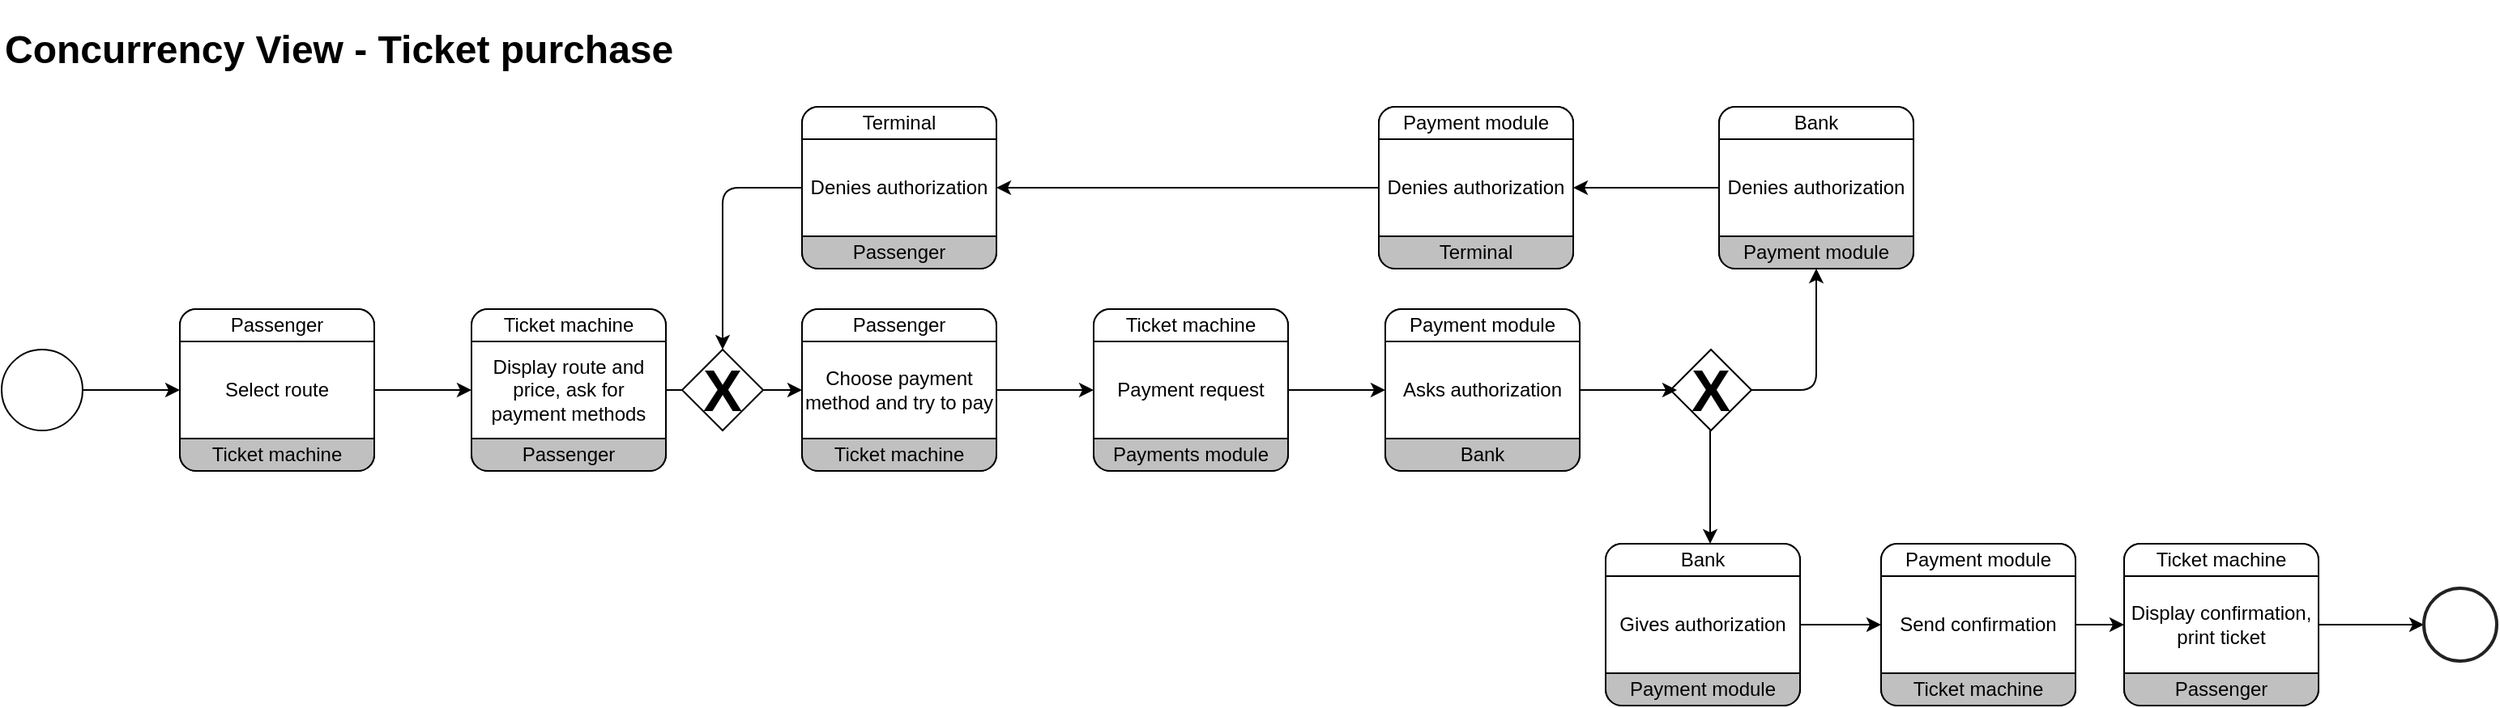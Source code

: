 <mxfile>
    <diagram id="ZQF833xw1EoGUe7-4v3m" name="Page-1">
        <mxGraphModel dx="1774" dy="801" grid="1" gridSize="10" guides="1" tooltips="1" connect="1" arrows="1" fold="1" page="1" pageScale="1" pageWidth="850" pageHeight="1100" math="0" shadow="0">
            <root>
                <mxCell id="0"/>
                <mxCell id="1" parent="0"/>
                <mxCell id="106" style="edgeStyle=none;html=1;exitX=1;exitY=0.5;exitDx=0;exitDy=0;entryX=0;entryY=0.5;entryDx=0;entryDy=0;fontSize=36;" parent="1" source="94" target="102" edge="1">
                    <mxGeometry relative="1" as="geometry"/>
                </mxCell>
                <mxCell id="94" value="" style="rounded=1;whiteSpace=wrap;html=1;container=1;collapsible=0;absoluteArcSize=1;arcSize=20;childLayout=stackLayout;horizontal=1;horizontalStack=0;resizeParent=1;resizeParentMax=0;resizeLast=0;" parent="1" vertex="1">
                    <mxGeometry x="140" y="195" width="120" height="100" as="geometry"/>
                </mxCell>
                <mxCell id="95" value="Passenger" style="whiteSpace=wrap;connectable=0;html=1;shape=mxgraph.basic.rect;size=10;rectStyle=rounded;bottomRightStyle=square;bottomLeftStyle=square;part=1;" parent="94" vertex="1">
                    <mxGeometry width="120" height="20" as="geometry"/>
                </mxCell>
                <mxCell id="96" value="Select route" style="shape=mxgraph.bpmn.task;part=1;taskMarker=abstract;connectable=0;whiteSpace=wrap;html=1;" parent="94" vertex="1">
                    <mxGeometry y="20" width="120" height="60" as="geometry"/>
                </mxCell>
                <mxCell id="97" value="Ticket machine" style="whiteSpace=wrap;connectable=0;html=1;shape=mxgraph.basic.rect;size=10;rectStyle=rounded;topRightStyle=square;topLeftStyle=square;fillColor=#C0C0C0;part=1;" parent="94" vertex="1">
                    <mxGeometry y="80" width="120" height="20" as="geometry"/>
                </mxCell>
                <mxCell id="127" style="edgeStyle=orthogonalEdgeStyle;html=1;exitX=1;exitY=0.5;exitDx=0;exitDy=0;entryX=0.5;entryY=1;entryDx=0;entryDy=0;fontSize=36;" parent="1" source="98" target="123" edge="1">
                    <mxGeometry relative="1" as="geometry"/>
                </mxCell>
                <mxCell id="132" style="edgeStyle=orthogonalEdgeStyle;html=1;exitX=0.5;exitY=1;exitDx=0;exitDy=0;fontSize=36;" parent="1" edge="1">
                    <mxGeometry relative="1" as="geometry">
                        <mxPoint x="1084.5" y="270" as="sourcePoint"/>
                        <mxPoint x="1084.5" y="340" as="targetPoint"/>
                        <Array as="points">
                            <mxPoint x="1084.5" y="300"/>
                            <mxPoint x="1084.5" y="300"/>
                        </Array>
                    </mxGeometry>
                </mxCell>
                <mxCell id="98" value="&lt;font style=&quot;font-size: 36px;&quot;&gt;&lt;b style=&quot;&quot;&gt;X&lt;/b&gt;&lt;/font&gt;" style="rhombus;whiteSpace=wrap;html=1;" parent="1" vertex="1">
                    <mxGeometry x="1060" y="220" width="50" height="50" as="geometry"/>
                </mxCell>
                <mxCell id="100" style="edgeStyle=none;html=1;exitX=1;exitY=0.5;exitDx=0;exitDy=0;entryX=0;entryY=0.5;entryDx=0;entryDy=0;fontSize=36;" parent="1" source="99" target="94" edge="1">
                    <mxGeometry relative="1" as="geometry"/>
                </mxCell>
                <mxCell id="99" value="" style="ellipse;whiteSpace=wrap;html=1;aspect=fixed;fontSize=36;" parent="1" vertex="1">
                    <mxGeometry x="30" y="220" width="50" height="50" as="geometry"/>
                </mxCell>
                <mxCell id="111" style="edgeStyle=none;html=1;exitX=1;exitY=0.5;exitDx=0;exitDy=0;entryX=0;entryY=0.5;entryDx=0;entryDy=0;fontSize=36;" parent="1" source="102" target="107" edge="1">
                    <mxGeometry relative="1" as="geometry"/>
                </mxCell>
                <mxCell id="102" value="" style="rounded=1;whiteSpace=wrap;html=1;container=1;collapsible=0;absoluteArcSize=1;arcSize=20;childLayout=stackLayout;horizontal=1;horizontalStack=0;resizeParent=1;resizeParentMax=0;resizeLast=0;" parent="1" vertex="1">
                    <mxGeometry x="320" y="195" width="120" height="100" as="geometry"/>
                </mxCell>
                <mxCell id="103" value="Ticket machine" style="whiteSpace=wrap;connectable=0;html=1;shape=mxgraph.basic.rect;size=10;rectStyle=rounded;bottomRightStyle=square;bottomLeftStyle=square;part=1;" parent="102" vertex="1">
                    <mxGeometry width="120" height="20" as="geometry"/>
                </mxCell>
                <mxCell id="104" value="Display route and price, ask for payment methods" style="shape=mxgraph.bpmn.task;part=1;taskMarker=abstract;connectable=0;whiteSpace=wrap;html=1;" parent="102" vertex="1">
                    <mxGeometry y="20" width="120" height="60" as="geometry"/>
                </mxCell>
                <mxCell id="105" value="Passenger" style="whiteSpace=wrap;connectable=0;html=1;shape=mxgraph.basic.rect;size=10;rectStyle=rounded;topRightStyle=square;topLeftStyle=square;fillColor=#C0C0C0;part=1;" parent="102" vertex="1">
                    <mxGeometry y="80" width="120" height="20" as="geometry"/>
                </mxCell>
                <mxCell id="107" value="" style="rounded=1;whiteSpace=wrap;html=1;container=1;collapsible=0;absoluteArcSize=1;arcSize=20;childLayout=stackLayout;horizontal=1;horizontalStack=0;resizeParent=1;resizeParentMax=0;resizeLast=0;" parent="1" vertex="1">
                    <mxGeometry x="524" y="195" width="120" height="100" as="geometry"/>
                </mxCell>
                <mxCell id="108" value="Passenger" style="whiteSpace=wrap;connectable=0;html=1;shape=mxgraph.basic.rect;size=10;rectStyle=rounded;bottomRightStyle=square;bottomLeftStyle=square;part=1;" parent="107" vertex="1">
                    <mxGeometry width="120" height="20" as="geometry"/>
                </mxCell>
                <mxCell id="109" value="Choose payment method and try to pay" style="shape=mxgraph.bpmn.task;part=1;taskMarker=abstract;connectable=0;whiteSpace=wrap;html=1;" parent="107" vertex="1">
                    <mxGeometry y="20" width="120" height="60" as="geometry"/>
                </mxCell>
                <mxCell id="110" value="Ticket machine" style="whiteSpace=wrap;connectable=0;html=1;shape=mxgraph.basic.rect;size=10;rectStyle=rounded;topRightStyle=square;topLeftStyle=square;fillColor=#C0C0C0;part=1;" parent="107" vertex="1">
                    <mxGeometry y="80" width="120" height="20" as="geometry"/>
                </mxCell>
                <mxCell id="112" style="edgeStyle=none;html=1;exitX=1;exitY=0.5;exitDx=0;exitDy=0;fontSize=36;" parent="1" source="107" edge="1">
                    <mxGeometry relative="1" as="geometry">
                        <mxPoint x="664" y="245" as="sourcePoint"/>
                        <mxPoint x="704" y="245" as="targetPoint"/>
                    </mxGeometry>
                </mxCell>
                <mxCell id="121" style="edgeStyle=none;html=1;exitX=1;exitY=0.5;exitDx=0;exitDy=0;fontSize=36;" parent="1" source="113" edge="1">
                    <mxGeometry relative="1" as="geometry">
                        <mxPoint x="884" y="245" as="targetPoint"/>
                    </mxGeometry>
                </mxCell>
                <mxCell id="113" value="" style="rounded=1;whiteSpace=wrap;html=1;container=1;collapsible=0;absoluteArcSize=1;arcSize=20;childLayout=stackLayout;horizontal=1;horizontalStack=0;resizeParent=1;resizeParentMax=0;resizeLast=0;" parent="1" vertex="1">
                    <mxGeometry x="704" y="195" width="120" height="100" as="geometry"/>
                </mxCell>
                <mxCell id="114" value="Ticket machine" style="whiteSpace=wrap;connectable=0;html=1;shape=mxgraph.basic.rect;size=10;rectStyle=rounded;bottomRightStyle=square;bottomLeftStyle=square;part=1;" parent="113" vertex="1">
                    <mxGeometry width="120" height="20" as="geometry"/>
                </mxCell>
                <mxCell id="115" value="Payment request" style="shape=mxgraph.bpmn.task;part=1;taskMarker=abstract;connectable=0;whiteSpace=wrap;html=1;" parent="113" vertex="1">
                    <mxGeometry y="20" width="120" height="60" as="geometry"/>
                </mxCell>
                <mxCell id="116" value="Payments module" style="whiteSpace=wrap;connectable=0;html=1;shape=mxgraph.basic.rect;size=10;rectStyle=rounded;topRightStyle=square;topLeftStyle=square;fillColor=#C0C0C0;part=1;" parent="113" vertex="1">
                    <mxGeometry y="80" width="120" height="20" as="geometry"/>
                </mxCell>
                <mxCell id="122" style="edgeStyle=none;html=1;exitX=1;exitY=0.5;exitDx=0;exitDy=0;entryX=0;entryY=0.5;entryDx=0;entryDy=0;fontSize=36;" parent="1" source="117" edge="1">
                    <mxGeometry relative="1" as="geometry">
                        <mxPoint x="1064" y="245" as="targetPoint"/>
                    </mxGeometry>
                </mxCell>
                <mxCell id="117" value="" style="rounded=1;whiteSpace=wrap;html=1;container=1;collapsible=0;absoluteArcSize=1;arcSize=20;childLayout=stackLayout;horizontal=1;horizontalStack=0;resizeParent=1;resizeParentMax=0;resizeLast=0;" parent="1" vertex="1">
                    <mxGeometry x="884" y="195" width="120" height="100" as="geometry"/>
                </mxCell>
                <mxCell id="118" value="Payment module" style="whiteSpace=wrap;connectable=0;html=1;shape=mxgraph.basic.rect;size=10;rectStyle=rounded;bottomRightStyle=square;bottomLeftStyle=square;part=1;" parent="117" vertex="1">
                    <mxGeometry width="120" height="20" as="geometry"/>
                </mxCell>
                <mxCell id="119" value="Asks authorization" style="shape=mxgraph.bpmn.task;part=1;taskMarker=abstract;connectable=0;whiteSpace=wrap;html=1;" parent="117" vertex="1">
                    <mxGeometry y="20" width="120" height="60" as="geometry"/>
                </mxCell>
                <mxCell id="120" value="Bank" style="whiteSpace=wrap;connectable=0;html=1;shape=mxgraph.basic.rect;size=10;rectStyle=rounded;topRightStyle=square;topLeftStyle=square;fillColor=#C0C0C0;part=1;" parent="117" vertex="1">
                    <mxGeometry y="80" width="120" height="20" as="geometry"/>
                </mxCell>
                <mxCell id="170" style="edgeStyle=orthogonalEdgeStyle;html=1;exitX=0;exitY=0.5;exitDx=0;exitDy=0;entryX=1;entryY=0.5;entryDx=0;entryDy=0;fontSize=36;" parent="1" source="123" target="161" edge="1">
                    <mxGeometry relative="1" as="geometry"/>
                </mxCell>
                <mxCell id="123" value="" style="rounded=1;whiteSpace=wrap;html=1;container=1;collapsible=0;absoluteArcSize=1;arcSize=20;childLayout=stackLayout;horizontal=1;horizontalStack=0;resizeParent=1;resizeParentMax=0;resizeLast=0;" parent="1" vertex="1">
                    <mxGeometry x="1090" y="70" width="120" height="100" as="geometry"/>
                </mxCell>
                <mxCell id="124" value="Bank" style="whiteSpace=wrap;connectable=0;html=1;shape=mxgraph.basic.rect;size=10;rectStyle=rounded;bottomRightStyle=square;bottomLeftStyle=square;part=1;" parent="123" vertex="1">
                    <mxGeometry width="120" height="20" as="geometry"/>
                </mxCell>
                <mxCell id="125" value="Denies authorization" style="shape=mxgraph.bpmn.task;part=1;taskMarker=abstract;connectable=0;whiteSpace=wrap;html=1;" parent="123" vertex="1">
                    <mxGeometry y="20" width="120" height="60" as="geometry"/>
                </mxCell>
                <mxCell id="126" value="Payment module" style="whiteSpace=wrap;connectable=0;html=1;shape=mxgraph.basic.rect;size=10;rectStyle=rounded;topRightStyle=square;topLeftStyle=square;fillColor=#C0C0C0;part=1;" parent="123" vertex="1">
                    <mxGeometry y="80" width="120" height="20" as="geometry"/>
                </mxCell>
                <mxCell id="149" style="edgeStyle=orthogonalEdgeStyle;html=1;exitX=1;exitY=0.5;exitDx=0;exitDy=0;entryX=0;entryY=0.5;entryDx=0;entryDy=0;fontSize=36;" parent="1" source="128" target="141" edge="1">
                    <mxGeometry relative="1" as="geometry">
                        <mxPoint x="1195" y="390" as="targetPoint"/>
                    </mxGeometry>
                </mxCell>
                <mxCell id="128" value="" style="rounded=1;whiteSpace=wrap;html=1;container=1;collapsible=0;absoluteArcSize=1;arcSize=20;childLayout=stackLayout;horizontal=1;horizontalStack=0;resizeParent=1;resizeParentMax=0;resizeLast=0;" parent="1" vertex="1">
                    <mxGeometry x="1020" y="340" width="120" height="100" as="geometry"/>
                </mxCell>
                <mxCell id="129" value="Bank" style="whiteSpace=wrap;connectable=0;html=1;shape=mxgraph.basic.rect;size=10;rectStyle=rounded;bottomRightStyle=square;bottomLeftStyle=square;part=1;" parent="128" vertex="1">
                    <mxGeometry width="120" height="20" as="geometry"/>
                </mxCell>
                <mxCell id="130" value="Gives authorization" style="shape=mxgraph.bpmn.task;part=1;taskMarker=abstract;connectable=0;whiteSpace=wrap;html=1;" parent="128" vertex="1">
                    <mxGeometry y="20" width="120" height="60" as="geometry"/>
                </mxCell>
                <mxCell id="131" value="Payment module" style="whiteSpace=wrap;connectable=0;html=1;shape=mxgraph.basic.rect;size=10;rectStyle=rounded;topRightStyle=square;topLeftStyle=square;fillColor=#C0C0C0;part=1;" parent="128" vertex="1">
                    <mxGeometry y="80" width="120" height="20" as="geometry"/>
                </mxCell>
                <mxCell id="152" style="edgeStyle=orthogonalEdgeStyle;html=1;exitX=1;exitY=0.5;exitDx=0;exitDy=0;entryX=0;entryY=0.5;entryDx=0;entryDy=0;fontSize=36;" parent="1" source="141" target="145" edge="1">
                    <mxGeometry relative="1" as="geometry"/>
                </mxCell>
                <mxCell id="141" value="" style="rounded=1;whiteSpace=wrap;html=1;container=1;collapsible=0;absoluteArcSize=1;arcSize=20;childLayout=stackLayout;horizontal=1;horizontalStack=0;resizeParent=1;resizeParentMax=0;resizeLast=0;" parent="1" vertex="1">
                    <mxGeometry x="1190" y="340" width="120" height="100" as="geometry"/>
                </mxCell>
                <mxCell id="142" value="Payment module" style="whiteSpace=wrap;connectable=0;html=1;shape=mxgraph.basic.rect;size=10;rectStyle=rounded;bottomRightStyle=square;bottomLeftStyle=square;part=1;" parent="141" vertex="1">
                    <mxGeometry width="120" height="20" as="geometry"/>
                </mxCell>
                <mxCell id="143" value="Send confirmation" style="shape=mxgraph.bpmn.task;part=1;taskMarker=abstract;connectable=0;whiteSpace=wrap;html=1;" parent="141" vertex="1">
                    <mxGeometry y="20" width="120" height="60" as="geometry"/>
                </mxCell>
                <mxCell id="144" value="Ticket machine" style="whiteSpace=wrap;connectable=0;html=1;shape=mxgraph.basic.rect;size=10;rectStyle=rounded;topRightStyle=square;topLeftStyle=square;fillColor=#C0C0C0;part=1;" parent="141" vertex="1">
                    <mxGeometry y="80" width="120" height="20" as="geometry"/>
                </mxCell>
                <mxCell id="153" style="edgeStyle=orthogonalEdgeStyle;html=1;exitX=1;exitY=0.5;exitDx=0;exitDy=0;fontSize=36;entryX=0;entryY=0.5;entryDx=0;entryDy=0;entryPerimeter=0;" parent="1" source="145" target="158" edge="1">
                    <mxGeometry relative="1" as="geometry">
                        <mxPoint x="1495" y="390" as="targetPoint"/>
                    </mxGeometry>
                </mxCell>
                <mxCell id="145" value="" style="rounded=1;whiteSpace=wrap;html=1;container=1;collapsible=0;absoluteArcSize=1;arcSize=20;childLayout=stackLayout;horizontal=1;horizontalStack=0;resizeParent=1;resizeParentMax=0;resizeLast=0;" parent="1" vertex="1">
                    <mxGeometry x="1340" y="340" width="120" height="100" as="geometry"/>
                </mxCell>
                <mxCell id="146" value="Ticket machine" style="whiteSpace=wrap;connectable=0;html=1;shape=mxgraph.basic.rect;size=10;rectStyle=rounded;bottomRightStyle=square;bottomLeftStyle=square;part=1;" parent="145" vertex="1">
                    <mxGeometry width="120" height="20" as="geometry"/>
                </mxCell>
                <mxCell id="147" value="Display confirmation, print ticket" style="shape=mxgraph.bpmn.task;part=1;taskMarker=abstract;connectable=0;whiteSpace=wrap;html=1;" parent="145" vertex="1">
                    <mxGeometry y="20" width="120" height="60" as="geometry"/>
                </mxCell>
                <mxCell id="148" value="Passenger" style="whiteSpace=wrap;connectable=0;html=1;shape=mxgraph.basic.rect;size=10;rectStyle=rounded;topRightStyle=square;topLeftStyle=square;fillColor=#C0C0C0;part=1;" parent="145" vertex="1">
                    <mxGeometry y="80" width="120" height="20" as="geometry"/>
                </mxCell>
                <mxCell id="158" value="" style="html=1;verticalLabelPosition=bottom;labelBackgroundColor=#ffffff;verticalAlign=top;shadow=0;dashed=0;strokeWidth=2;shape=mxgraph.ios7.misc.circle;strokeColor=#222222;fillColor=none;fontSize=36;" parent="1" vertex="1">
                    <mxGeometry x="1525" y="367.5" width="45" height="45" as="geometry"/>
                </mxCell>
                <mxCell id="160" value="&lt;font style=&quot;font-size: 36px;&quot;&gt;&lt;b style=&quot;&quot;&gt;X&lt;/b&gt;&lt;/font&gt;" style="rhombus;whiteSpace=wrap;html=1;" parent="1" vertex="1">
                    <mxGeometry x="450" y="220" width="50" height="50" as="geometry"/>
                </mxCell>
                <mxCell id="169" style="edgeStyle=orthogonalEdgeStyle;html=1;exitX=0;exitY=0.5;exitDx=0;exitDy=0;entryX=1;entryY=0.5;entryDx=0;entryDy=0;fontSize=36;" parent="1" source="161" target="165" edge="1">
                    <mxGeometry relative="1" as="geometry"/>
                </mxCell>
                <mxCell id="161" value="" style="rounded=1;whiteSpace=wrap;html=1;container=1;collapsible=0;absoluteArcSize=1;arcSize=20;childLayout=stackLayout;horizontal=1;horizontalStack=0;resizeParent=1;resizeParentMax=0;resizeLast=0;" parent="1" vertex="1">
                    <mxGeometry x="880" y="70" width="120" height="100" as="geometry"/>
                </mxCell>
                <mxCell id="162" value="Payment module" style="whiteSpace=wrap;connectable=0;html=1;shape=mxgraph.basic.rect;size=10;rectStyle=rounded;bottomRightStyle=square;bottomLeftStyle=square;part=1;" parent="161" vertex="1">
                    <mxGeometry width="120" height="20" as="geometry"/>
                </mxCell>
                <mxCell id="163" value="Denies authorization" style="shape=mxgraph.bpmn.task;part=1;taskMarker=abstract;connectable=0;whiteSpace=wrap;html=1;" parent="161" vertex="1">
                    <mxGeometry y="20" width="120" height="60" as="geometry"/>
                </mxCell>
                <mxCell id="164" value="Terminal" style="whiteSpace=wrap;connectable=0;html=1;shape=mxgraph.basic.rect;size=10;rectStyle=rounded;topRightStyle=square;topLeftStyle=square;fillColor=#C0C0C0;part=1;" parent="161" vertex="1">
                    <mxGeometry y="80" width="120" height="20" as="geometry"/>
                </mxCell>
                <mxCell id="171" style="edgeStyle=orthogonalEdgeStyle;html=1;exitX=0;exitY=0.5;exitDx=0;exitDy=0;entryX=0.5;entryY=0;entryDx=0;entryDy=0;fontSize=36;" parent="1" source="165" target="160" edge="1">
                    <mxGeometry relative="1" as="geometry"/>
                </mxCell>
                <mxCell id="165" value="" style="rounded=1;whiteSpace=wrap;html=1;container=1;collapsible=0;absoluteArcSize=1;arcSize=20;childLayout=stackLayout;horizontal=1;horizontalStack=0;resizeParent=1;resizeParentMax=0;resizeLast=0;" parent="1" vertex="1">
                    <mxGeometry x="524" y="70" width="120" height="100" as="geometry"/>
                </mxCell>
                <mxCell id="166" value="Terminal" style="whiteSpace=wrap;connectable=0;html=1;shape=mxgraph.basic.rect;size=10;rectStyle=rounded;bottomRightStyle=square;bottomLeftStyle=square;part=1;" parent="165" vertex="1">
                    <mxGeometry width="120" height="20" as="geometry"/>
                </mxCell>
                <mxCell id="167" value="Denies authorization" style="shape=mxgraph.bpmn.task;part=1;taskMarker=abstract;connectable=0;whiteSpace=wrap;html=1;" parent="165" vertex="1">
                    <mxGeometry y="20" width="120" height="60" as="geometry"/>
                </mxCell>
                <mxCell id="168" value="Passenger" style="whiteSpace=wrap;connectable=0;html=1;shape=mxgraph.basic.rect;size=10;rectStyle=rounded;topRightStyle=square;topLeftStyle=square;fillColor=#C0C0C0;part=1;" parent="165" vertex="1">
                    <mxGeometry y="80" width="120" height="20" as="geometry"/>
                </mxCell>
                <mxCell id="507" value="&lt;h1&gt;Concurrency View - Ticket purchase&lt;/h1&gt;" style="text;strokeColor=none;align=left;fillColor=none;html=1;verticalAlign=middle;whiteSpace=wrap;rounded=0;" vertex="1" parent="1">
                    <mxGeometry x="30" y="20" width="670" height="30" as="geometry"/>
                </mxCell>
            </root>
        </mxGraphModel>
    </diagram>
</mxfile>